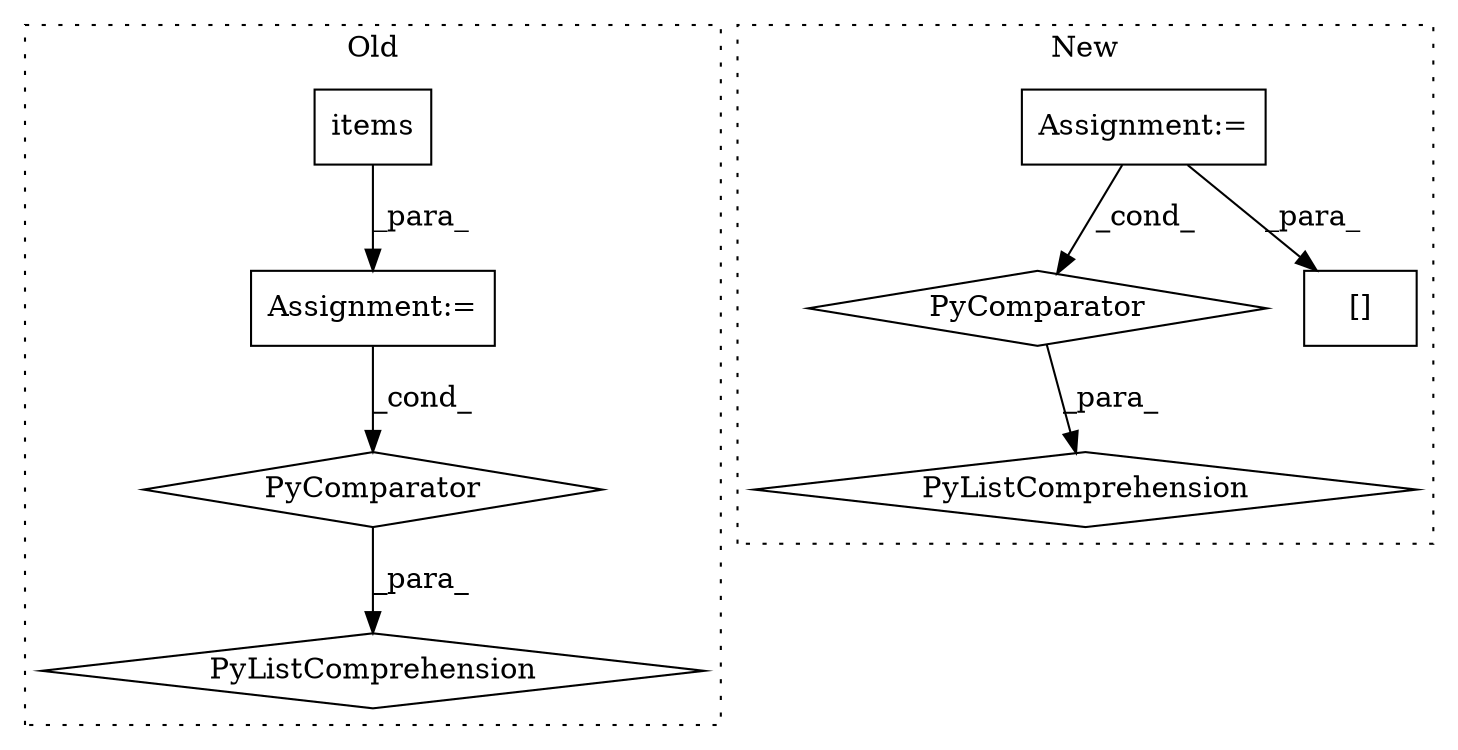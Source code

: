 digraph G {
subgraph cluster0 {
1 [label="items" a="32" s="22467" l="7" shape="box"];
5 [label="Assignment:=" a="7" s="22446" l="37" shape="box"];
7 [label="PyListComprehension" a="109" s="22351" l="140" shape="diamond"];
8 [label="PyComparator" a="113" s="22446" l="37" shape="diamond"];
label = "Old";
style="dotted";
}
subgraph cluster1 {
2 [label="PyListComprehension" a="109" s="22680" l="126" shape="diamond"];
3 [label="PyComparator" a="113" s="22772" l="26" shape="diamond"];
4 [label="Assignment:=" a="7" s="22772" l="26" shape="box"];
6 [label="[]" a="2" s="22681,22696" l="14,1" shape="box"];
label = "New";
style="dotted";
}
1 -> 5 [label="_para_"];
3 -> 2 [label="_para_"];
4 -> 6 [label="_para_"];
4 -> 3 [label="_cond_"];
5 -> 8 [label="_cond_"];
8 -> 7 [label="_para_"];
}